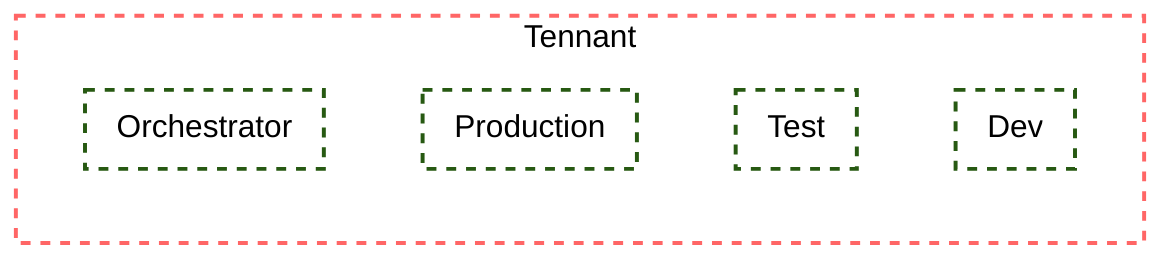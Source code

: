 flowchart LR
  subgraph Tennant
    direction TB
    subgraph Dev
     end
    subgraph Test
     end
    subgraph Production
     end
    subgraph Orchestrator
     end
  end

style Tennant fill:#ffffff,stroke:#f66,stroke-width:2px,color:#000000,stroke-dasharray: 5 5
style Dev fill:#ffffff,stroke:#275912,stroke-width:2px,color:#000000,stroke-dasharray: 5 5
style Test fill:#ffffff,stroke:#275912,stroke-width:2px,color:#000000,stroke-dasharray: 5 5
style Production fill:#ffffff,stroke:#275912,stroke-width:2px,color:#000000,stroke-dasharray: 5 5
style Orchestrator fill:#ffffff,stroke:#275912,stroke-width:2px,color:#000000,stroke-dasharray: 5 5